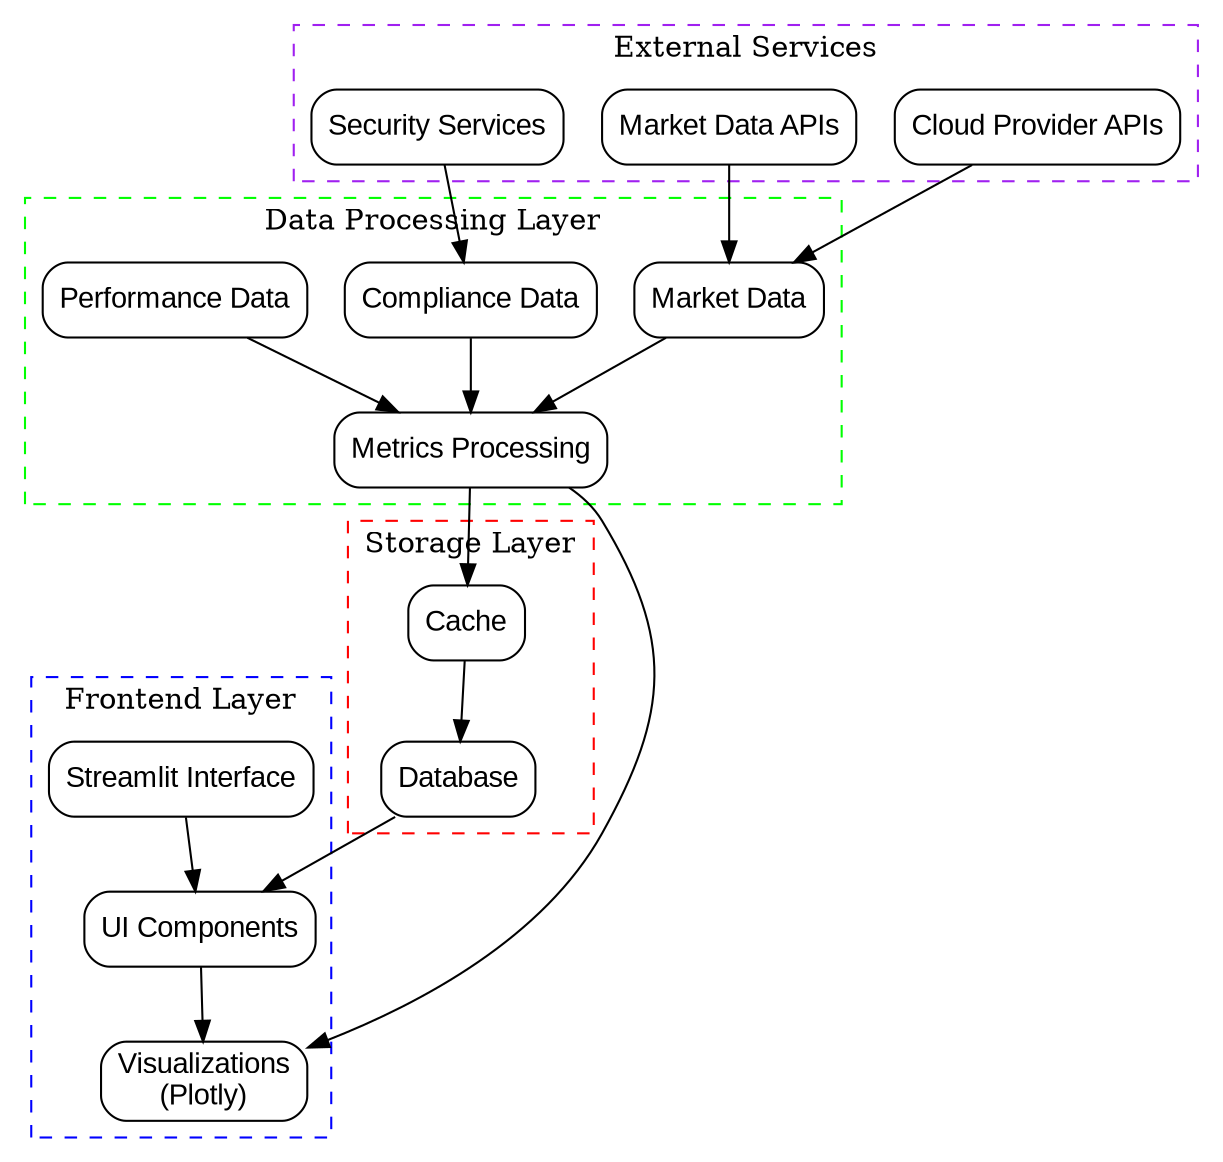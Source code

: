 digraph G {
    rankdir=TB;
    node [shape=box, style=rounded, fontname="Arial"];
    edge [fontname="Arial"];

    subgraph cluster_frontend {
        label="Frontend Layer";
        style=dashed;
        color=blue;
        
        streamlit [label="Streamlit Interface"];
        components [label="UI Components"];
        visualizations [label="Visualizations\n(Plotly)"];
        
        streamlit -> components;
        components -> visualizations;
    }

    subgraph cluster_processing {
        label="Data Processing Layer";
        style=dashed;
        color=green;
        
        market_data [label="Market Data"];
        compliance_data [label="Compliance Data"];
        performance_data [label="Performance Data"];
        metrics [label="Metrics Processing"];
        
        market_data -> metrics;
        compliance_data -> metrics;
        performance_data -> metrics;
    }

    subgraph cluster_storage {
        label="Storage Layer";
        style=dashed;
        color=red;
        
        cache [label="Cache"];
        database [label="Database"];
    }

    subgraph cluster_external {
        label="External Services";
        style=dashed;
        color=purple;
        
        cloud_apis [label="Cloud Provider APIs"];
        market_apis [label="Market Data APIs"];
        security_apis [label="Security Services"];
    }

    # Inter-cluster connections
    cloud_apis -> market_data;
    market_apis -> market_data;
    security_apis -> compliance_data;
    
    metrics -> cache;
    cache -> database;
    
    metrics -> visualizations;
    database -> components;
}
